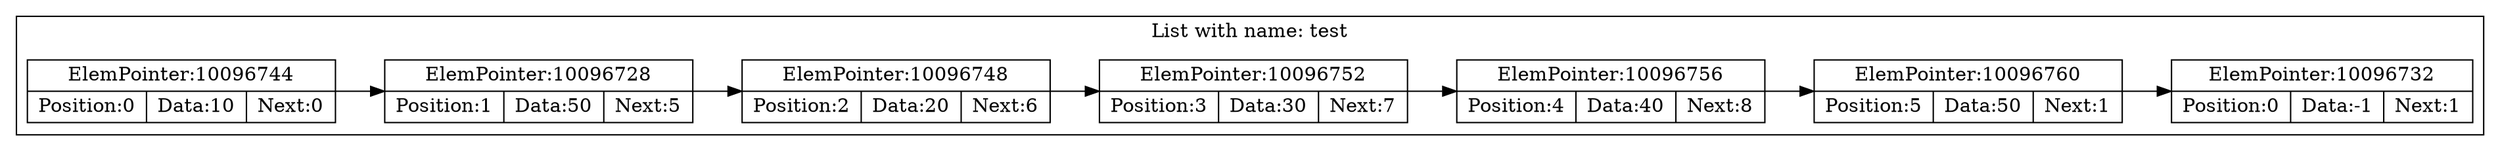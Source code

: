digraph G{
rankdir=LR;
subgraph clusterlist {
0 [shape=record, label="ElemPointer:
10096744 | {Position
:0 | Data:
10 | Next:
0}"];
1 [shape=record, label="ElemPointer:
10096728 | {Position
:50 | Data:
5 | Next:
0}"];
0->1
1 [shape=record, label="ElemPointer:
10096728 | {Position
:1 | Data:
50 | Next:
5}"];
2 [shape=record, label="ElemPointer:
10096748 | {Position
:20 | Data:
6 | Next:
5}"];
1->2
2 [shape=record, label="ElemPointer:
10096748 | {Position
:2 | Data:
20 | Next:
6}"];
3 [shape=record, label="ElemPointer:
10096752 | {Position
:30 | Data:
7 | Next:
6}"];
2->3
3 [shape=record, label="ElemPointer:
10096752 | {Position
:3 | Data:
30 | Next:
7}"];
4 [shape=record, label="ElemPointer:
10096756 | {Position
:40 | Data:
8 | Next:
7}"];
3->4
4 [shape=record, label="ElemPointer:
10096756 | {Position
:4 | Data:
40 | Next:
8}"];
5 [shape=record, label="ElemPointer:
10096760 | {Position
:50 | Data:
1 | Next:
8}"];
4->5
5 [shape=record, label="ElemPointer:
10096760 | {Position
:5 | Data:
50 | Next:
1}"];
6 [shape=record, label="ElemPointer:
10096732 | {Position
:0 | Data:
-1 | Next:
1}"];
5->6
label = "List with name: test"}
}
